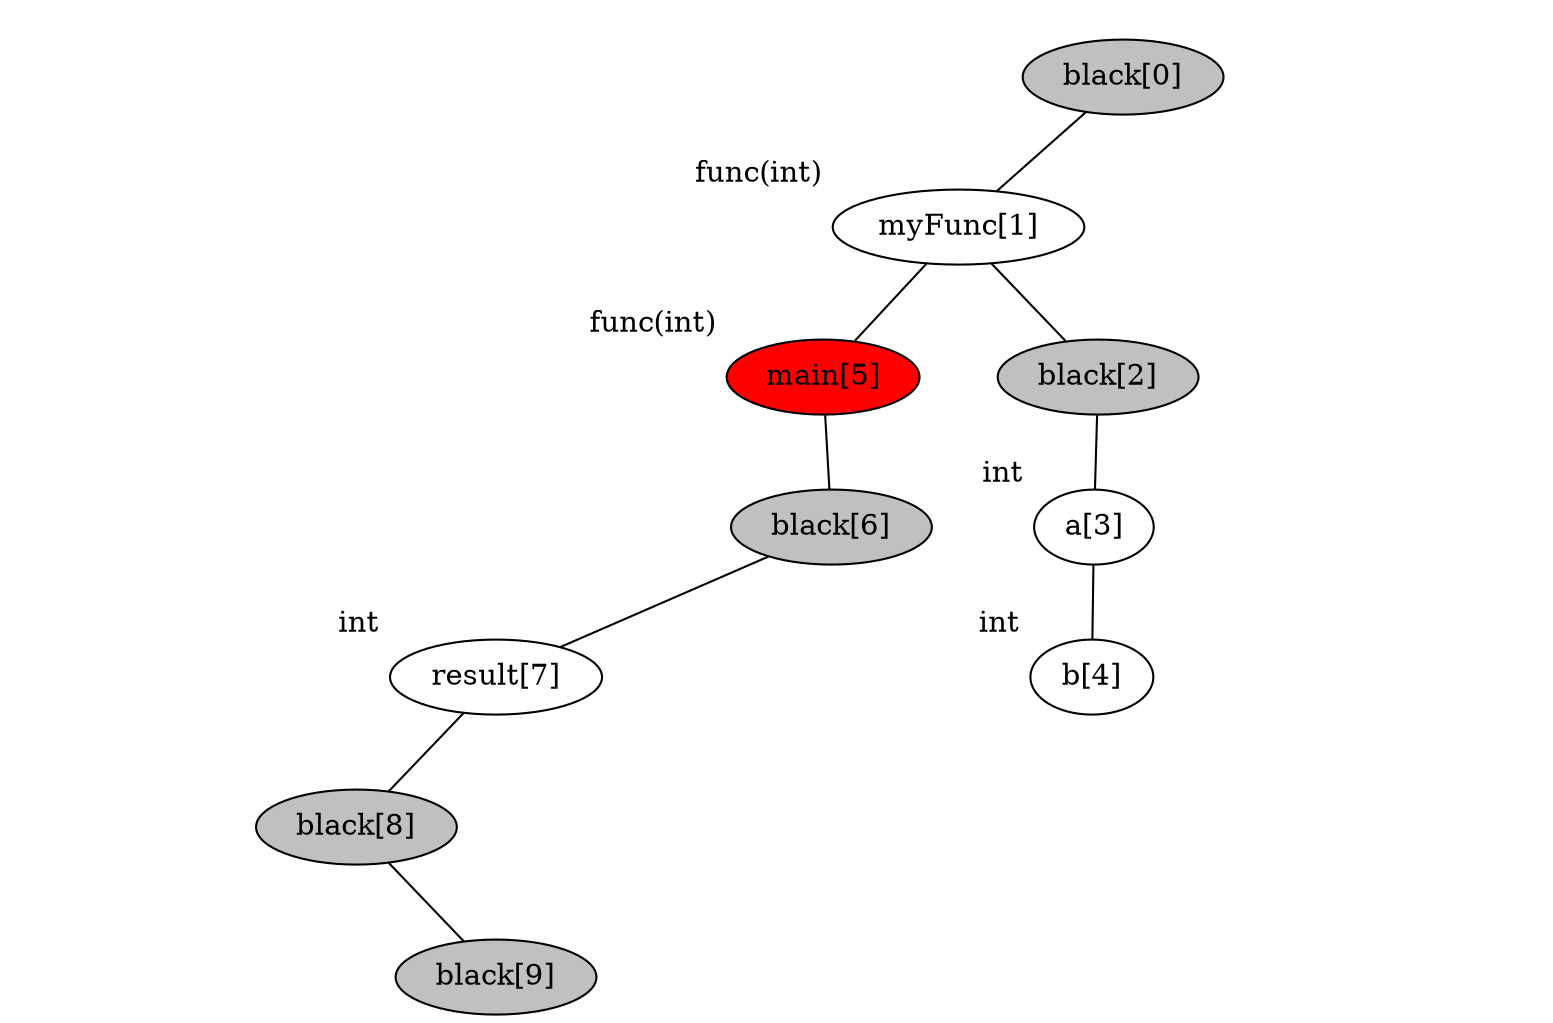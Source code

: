 graph binary {
	dpi="400";
	v0[style=filled, fillcolor=grey]
	v0[label="black[0]"]
	v0[xlabel=" "]
	v0 -- v1
	v0center [style=invis, width=0, label=""];
	v0 -- v0center [style=invis];
	v0notVisibleR [style=invis]
	v0 -- v0notVisibleR [style=invis];
	{
		rank=same v1 -- v0center  -- v0notVisibleR  [style=invis] 
	}
	v1[label="myFunc[1]"]
	v1[xlabel="func(int) "]
	v1 -- v5
	v1center [style=invis, width=0, label=""];
	v1 -- v1center [style=invis];
	v1 -- v2	{
		rank=same v5 -- v1center  -- v2 [style=invis] 
	}
	v5[label="main[5]"]
	v5[style=filled, fillcolor=red]
	v5[xlabel="func(int) "]
	v5notVisibleL [style=invis]
	v5 -- v5notVisibleL [style=invis];
	v5center [style=invis, width=0, label=""];
	v5 -- v5center [style=invis];
	v5 -- v6	{
		rank=same v5notVisibleL -- v5center  -- v6 [style=invis] 
	}
	v6[style=filled, fillcolor=grey]
	v6[label="black[6]"]
	v6[xlabel=" "]
	v6 -- v7
	v6center [style=invis, width=0, label=""];
	v6 -- v6center [style=invis];
	v6notVisibleR [style=invis]
	v6 -- v6notVisibleR [style=invis];
	{
		rank=same v7 -- v6center  -- v6notVisibleR  [style=invis] 
	}
	v7[label="result[7]"]
	v7[xlabel="int "]
	v7 -- v8
	v7center [style=invis, width=0, label=""];
	v7 -- v7center [style=invis];
	v7notVisibleR [style=invis]
	v7 -- v7notVisibleR [style=invis];
	{
		rank=same v8 -- v7center  -- v7notVisibleR  [style=invis] 
	}
	v8[style=filled, fillcolor=grey]
	v8[label="black[8]"]
	v8[xlabel=" "]
	v8notVisibleL [style=invis]
	v8 -- v8notVisibleL [style=invis];
	v8center [style=invis, width=0, label=""];
	v8 -- v8center [style=invis];
	v8 -- v9	{
		rank=same v8notVisibleL -- v8center  -- v9 [style=invis] 
	}
	v9[style=filled, fillcolor=grey]
	v9[label="black[9]"]
	v9[xlabel=" "]
	v2[style=filled, fillcolor=grey]
	v2[label="black[2]"]
	v2[xlabel=" "]
	v2 -- v3
	v2center [style=invis, width=0, label=""];
	v2 -- v2center [style=invis];
	v2notVisibleR [style=invis]
	v2 -- v2notVisibleR [style=invis];
	{
		rank=same v3 -- v2center  -- v2notVisibleR  [style=invis] 
	}
	v3[label="a[3]"]
	v3[xlabel="int "]
	v3 -- v4
	v3center [style=invis, width=0, label=""];
	v3 -- v3center [style=invis];
	v3notVisibleR [style=invis]
	v3 -- v3notVisibleR [style=invis];
	{
		rank=same v4 -- v3center  -- v3notVisibleR  [style=invis] 
	}
	v4[label="b[4]"]
	v4[xlabel="int "]

}
